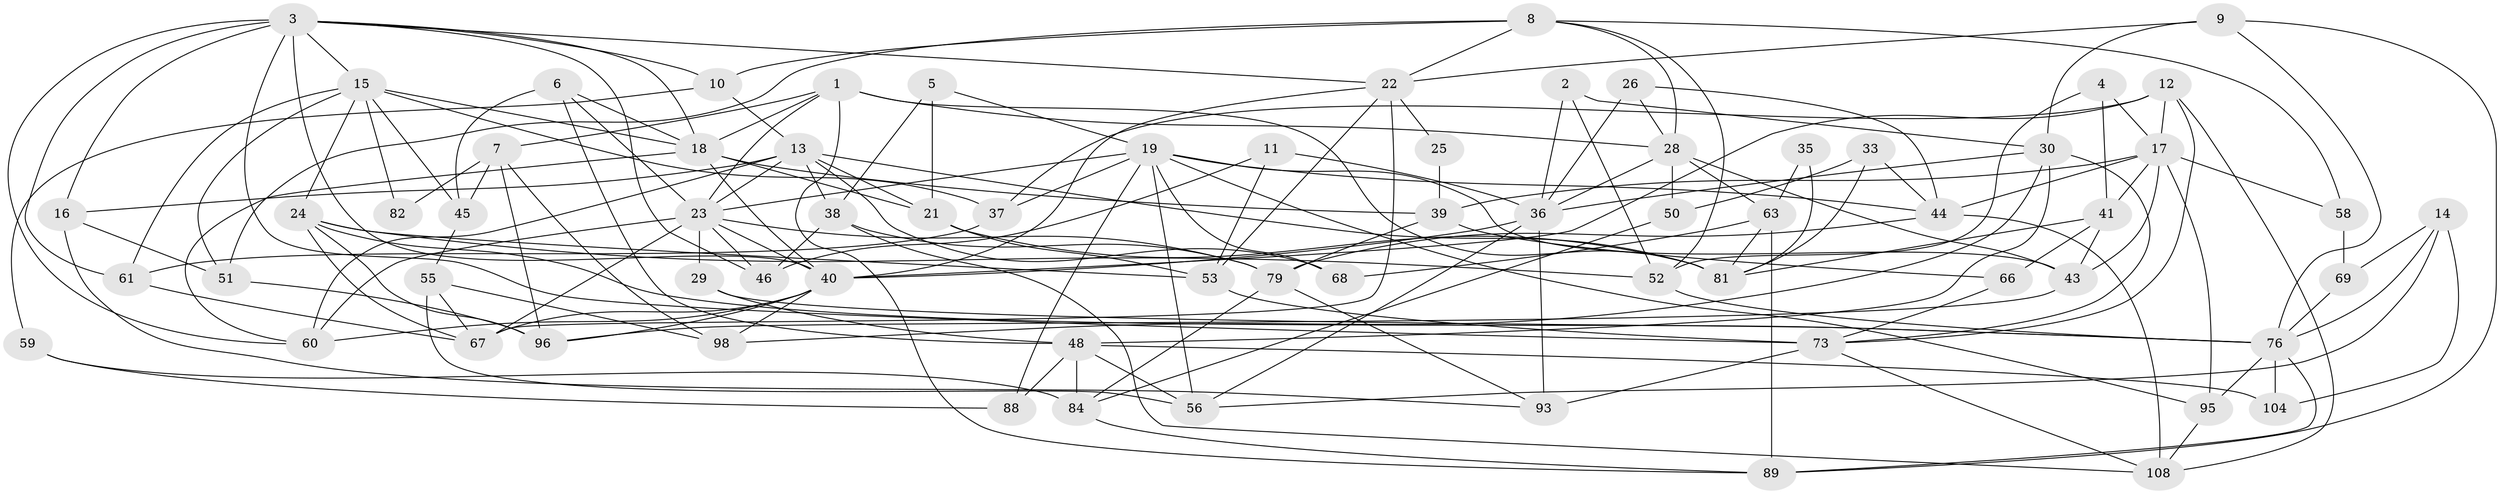 // original degree distribution, {2: 0.07272727272727272, 4: 0.2909090909090909, 7: 0.05454545454545454, 3: 0.32727272727272727, 5: 0.2, 6: 0.05454545454545454}
// Generated by graph-tools (version 1.1) at 2025/41/03/06/25 10:41:52]
// undirected, 70 vertices, 176 edges
graph export_dot {
graph [start="1"]
  node [color=gray90,style=filled];
  1 [super="+105"];
  2;
  3 [super="+107"];
  4 [super="+31"];
  5;
  6 [super="+47"];
  7 [super="+83"];
  8 [super="+91"];
  9 [super="+54"];
  10;
  11;
  12 [super="+20"];
  13 [super="+71"];
  14 [super="+27"];
  15 [super="+102"];
  16 [super="+80"];
  17 [super="+109"];
  18 [super="+87"];
  19 [super="+32"];
  21 [super="+49"];
  22 [super="+97"];
  23 [super="+62"];
  24 [super="+101"];
  25;
  26;
  28 [super="+99"];
  29 [super="+70"];
  30 [super="+34"];
  33;
  35;
  36 [super="+64"];
  37 [super="+90"];
  38;
  39 [super="+110"];
  40 [super="+42"];
  41 [super="+78"];
  43 [super="+72"];
  44 [super="+75"];
  45 [super="+65"];
  46;
  48 [super="+103"];
  50;
  51;
  52 [super="+100"];
  53 [super="+74"];
  55;
  56 [super="+57"];
  58;
  59;
  60 [super="+94"];
  61;
  63;
  66;
  67 [super="+86"];
  68;
  69;
  73 [super="+92"];
  76 [super="+77"];
  79 [super="+106"];
  81 [super="+85"];
  82;
  84;
  88;
  89;
  93;
  95;
  96;
  98;
  104;
  108;
  1 -- 89;
  1 -- 28;
  1 -- 23;
  1 -- 81;
  1 -- 18;
  1 -- 7;
  2 -- 30;
  2 -- 36;
  2 -- 52;
  3 -- 18;
  3 -- 61;
  3 -- 73;
  3 -- 40;
  3 -- 16;
  3 -- 10;
  3 -- 46;
  3 -- 22;
  3 -- 15;
  3 -- 60;
  4 -- 41;
  4 -- 17;
  4 -- 52;
  5 -- 38;
  5 -- 19;
  5 -- 21;
  6 -- 23;
  6 -- 18;
  6 -- 48;
  6 -- 45;
  7 -- 98;
  7 -- 45 [weight=2];
  7 -- 82;
  7 -- 96;
  8 -- 51;
  8 -- 58;
  8 -- 28;
  8 -- 10;
  8 -- 22;
  8 -- 52;
  9 -- 89;
  9 -- 22;
  9 -- 76;
  9 -- 30;
  10 -- 59;
  10 -- 13;
  11 -- 53;
  11 -- 46;
  11 -- 36;
  12 -- 108;
  12 -- 17;
  12 -- 40;
  12 -- 73;
  12 -- 37;
  13 -- 81;
  13 -- 21;
  13 -- 16;
  13 -- 68;
  13 -- 38;
  13 -- 23;
  13 -- 60;
  14 -- 104;
  14 -- 69;
  14 -- 56;
  14 -- 76;
  15 -- 51;
  15 -- 61;
  15 -- 82;
  15 -- 37;
  15 -- 24;
  15 -- 45;
  15 -- 18;
  16 -- 51;
  16 -- 93;
  17 -- 41;
  17 -- 43;
  17 -- 58;
  17 -- 95;
  17 -- 44;
  17 -- 39;
  18 -- 21;
  18 -- 60;
  18 -- 39;
  18 -- 40;
  19 -- 43;
  19 -- 68;
  19 -- 23;
  19 -- 37;
  19 -- 56;
  19 -- 88;
  19 -- 95;
  19 -- 44;
  21 -- 53;
  21 -- 81;
  22 -- 67;
  22 -- 40;
  22 -- 25;
  22 -- 53;
  23 -- 46;
  23 -- 67;
  23 -- 40;
  23 -- 79;
  23 -- 29;
  23 -- 60;
  24 -- 96;
  24 -- 53;
  24 -- 67;
  24 -- 52;
  24 -- 76;
  25 -- 39;
  26 -- 36;
  26 -- 44;
  26 -- 28;
  28 -- 50;
  28 -- 63;
  28 -- 36;
  28 -- 43;
  29 -- 48;
  29 -- 76;
  30 -- 36;
  30 -- 48;
  30 -- 73;
  30 -- 98;
  33 -- 44;
  33 -- 50;
  33 -- 81;
  35 -- 63;
  35 -- 81;
  36 -- 40;
  36 -- 93;
  36 -- 56;
  37 -- 61;
  38 -- 46;
  38 -- 108;
  38 -- 79;
  39 -- 66;
  39 -- 79;
  40 -- 96;
  40 -- 60;
  40 -- 98;
  40 -- 67;
  41 -- 43;
  41 -- 81;
  41 -- 66;
  43 -- 96;
  44 -- 108;
  44 -- 79;
  45 -- 55;
  48 -- 84;
  48 -- 88;
  48 -- 56;
  48 -- 104;
  50 -- 84;
  51 -- 96;
  52 -- 76;
  53 -- 73;
  55 -- 67;
  55 -- 98;
  55 -- 56;
  58 -- 69;
  59 -- 84;
  59 -- 88;
  61 -- 67;
  63 -- 89;
  63 -- 68;
  63 -- 81;
  66 -- 73;
  69 -- 76;
  73 -- 108;
  73 -- 93;
  76 -- 89;
  76 -- 104;
  76 -- 95;
  79 -- 93;
  79 -- 84;
  84 -- 89;
  95 -- 108;
}
